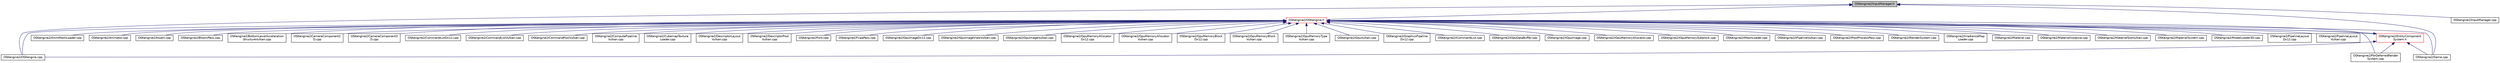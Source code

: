 digraph "OSKengine2/InputManager.h"
{
 // LATEX_PDF_SIZE
  edge [fontname="Helvetica",fontsize="10",labelfontname="Helvetica",labelfontsize="10"];
  node [fontname="Helvetica",fontsize="10",shape=record];
  Node1 [label="OSKengine2/InputManager.h",height=0.2,width=0.4,color="black", fillcolor="grey75", style="filled", fontcolor="black",tooltip=" "];
  Node1 -> Node2 [dir="back",color="midnightblue",fontsize="10",style="solid"];
  Node2 [label="OSKengine2/Game.cpp",height=0.2,width=0.4,color="black", fillcolor="white", style="filled",URL="$_game_8cpp.html",tooltip=" "];
  Node1 -> Node3 [dir="back",color="midnightblue",fontsize="10",style="solid"];
  Node3 [label="OSKengine2/InputManager.cpp",height=0.2,width=0.4,color="black", fillcolor="white", style="filled",URL="$_input_manager_8cpp.html",tooltip=" "];
  Node1 -> Node4 [dir="back",color="midnightblue",fontsize="10",style="solid"];
  Node4 [label="OSKengine2/OSKengine.cpp",height=0.2,width=0.4,color="black", fillcolor="white", style="filled",URL="$_o_s_kengine_8cpp.html",tooltip=" "];
  Node1 -> Node5 [dir="back",color="midnightblue",fontsize="10",style="solid"];
  Node5 [label="OSKengine2/OSKengine.h",height=0.2,width=0.4,color="red", fillcolor="white", style="filled",URL="$_o_s_kengine_8h.html",tooltip=" "];
  Node5 -> Node6 [dir="back",color="midnightblue",fontsize="10",style="solid"];
  Node6 [label="OSKengine2/AnimMeshLoader.cpp",height=0.2,width=0.4,color="black", fillcolor="white", style="filled",URL="$_anim_mesh_loader_8cpp.html",tooltip=" "];
  Node5 -> Node7 [dir="back",color="midnightblue",fontsize="10",style="solid"];
  Node7 [label="OSKengine2/Animator.cpp",height=0.2,width=0.4,color="black", fillcolor="white", style="filled",URL="$_animator_8cpp.html",tooltip=" "];
  Node5 -> Node8 [dir="back",color="midnightblue",fontsize="10",style="solid"];
  Node8 [label="OSKengine2/Assert.cpp",height=0.2,width=0.4,color="black", fillcolor="white", style="filled",URL="$_assert_8cpp.html",tooltip=" "];
  Node5 -> Node9 [dir="back",color="midnightblue",fontsize="10",style="solid"];
  Node9 [label="OSKengine2/BloomPass.cpp",height=0.2,width=0.4,color="black", fillcolor="white", style="filled",URL="$_bloom_pass_8cpp.html",tooltip=" "];
  Node5 -> Node10 [dir="back",color="midnightblue",fontsize="10",style="solid"];
  Node10 [label="OSKengine2/BottomLevelAcceleration\lStructureVulkan.cpp",height=0.2,width=0.4,color="black", fillcolor="white", style="filled",URL="$_bottom_level_acceleration_structure_vulkan_8cpp.html",tooltip=" "];
  Node5 -> Node11 [dir="back",color="midnightblue",fontsize="10",style="solid"];
  Node11 [label="OSKengine2/CameraComponent2\lD.cpp",height=0.2,width=0.4,color="black", fillcolor="white", style="filled",URL="$_camera_component2_d_8cpp.html",tooltip=" "];
  Node5 -> Node12 [dir="back",color="midnightblue",fontsize="10",style="solid"];
  Node12 [label="OSKengine2/CameraComponent3\lD.cpp",height=0.2,width=0.4,color="black", fillcolor="white", style="filled",URL="$_camera_component3_d_8cpp.html",tooltip=" "];
  Node5 -> Node13 [dir="back",color="midnightblue",fontsize="10",style="solid"];
  Node13 [label="OSKengine2/CommandListDx12.cpp",height=0.2,width=0.4,color="black", fillcolor="white", style="filled",URL="$_command_list_dx12_8cpp.html",tooltip=" "];
  Node5 -> Node14 [dir="back",color="midnightblue",fontsize="10",style="solid"];
  Node14 [label="OSKengine2/CommandListVulkan.cpp",height=0.2,width=0.4,color="black", fillcolor="white", style="filled",URL="$_command_list_vulkan_8cpp.html",tooltip=" "];
  Node5 -> Node15 [dir="back",color="midnightblue",fontsize="10",style="solid"];
  Node15 [label="OSKengine2/CommandPoolVulkan.cpp",height=0.2,width=0.4,color="black", fillcolor="white", style="filled",URL="$_command_pool_vulkan_8cpp.html",tooltip=" "];
  Node5 -> Node16 [dir="back",color="midnightblue",fontsize="10",style="solid"];
  Node16 [label="OSKengine2/ComputePipeline\lVulkan.cpp",height=0.2,width=0.4,color="black", fillcolor="white", style="filled",URL="$_compute_pipeline_vulkan_8cpp.html",tooltip=" "];
  Node5 -> Node17 [dir="back",color="midnightblue",fontsize="10",style="solid"];
  Node17 [label="OSKengine2/CubemapTexture\lLoader.cpp",height=0.2,width=0.4,color="black", fillcolor="white", style="filled",URL="$_cubemap_texture_loader_8cpp.html",tooltip=" "];
  Node5 -> Node18 [dir="back",color="midnightblue",fontsize="10",style="solid"];
  Node18 [label="OSKengine2/DescriptorLayout\lVulkan.cpp",height=0.2,width=0.4,color="black", fillcolor="white", style="filled",URL="$_descriptor_layout_vulkan_8cpp.html",tooltip=" "];
  Node5 -> Node19 [dir="back",color="midnightblue",fontsize="10",style="solid"];
  Node19 [label="OSKengine2/DescriptorPool\lVulkan.cpp",height=0.2,width=0.4,color="black", fillcolor="white", style="filled",URL="$_descriptor_pool_vulkan_8cpp.html",tooltip=" "];
  Node5 -> Node20 [dir="back",color="midnightblue",fontsize="10",style="solid"];
  Node20 [label="OSKengine2/EntityComponent\lSystem.h",height=0.2,width=0.4,color="red", fillcolor="white", style="filled",URL="$_entity_component_system_8h.html",tooltip=" "];
  Node20 -> Node2 [dir="back",color="midnightblue",fontsize="10",style="solid"];
  Node20 -> Node4 [dir="back",color="midnightblue",fontsize="10",style="solid"];
  Node20 -> Node5 [dir="back",color="midnightblue",fontsize="10",style="solid"];
  Node20 -> Node22 [dir="back",color="midnightblue",fontsize="10",style="solid"];
  Node22 [label="OSKengine2/PbrDeferredRender\lSystem.cpp",height=0.2,width=0.4,color="black", fillcolor="white", style="filled",URL="$_pbr_deferred_render_system_8cpp.html",tooltip=" "];
  Node5 -> Node30 [dir="back",color="midnightblue",fontsize="10",style="solid"];
  Node30 [label="OSKengine2/Font.cpp",height=0.2,width=0.4,color="black", fillcolor="white", style="filled",URL="$_font_8cpp.html",tooltip=" "];
  Node5 -> Node31 [dir="back",color="midnightblue",fontsize="10",style="solid"];
  Node31 [label="OSKengine2/FxaaPass.cpp",height=0.2,width=0.4,color="black", fillcolor="white", style="filled",URL="$_fxaa_pass_8cpp.html",tooltip=" "];
  Node5 -> Node2 [dir="back",color="midnightblue",fontsize="10",style="solid"];
  Node5 -> Node32 [dir="back",color="midnightblue",fontsize="10",style="solid"];
  Node32 [label="OSKengine2/GpuImageDx12.cpp",height=0.2,width=0.4,color="black", fillcolor="white", style="filled",URL="$_gpu_image_dx12_8cpp.html",tooltip=" "];
  Node5 -> Node33 [dir="back",color="midnightblue",fontsize="10",style="solid"];
  Node33 [label="OSKengine2/GpuImageViewVulkan.cpp",height=0.2,width=0.4,color="black", fillcolor="white", style="filled",URL="$_gpu_image_view_vulkan_8cpp.html",tooltip=" "];
  Node5 -> Node34 [dir="back",color="midnightblue",fontsize="10",style="solid"];
  Node34 [label="OSKengine2/GpuImageVulkan.cpp",height=0.2,width=0.4,color="black", fillcolor="white", style="filled",URL="$_gpu_image_vulkan_8cpp.html",tooltip=" "];
  Node5 -> Node35 [dir="back",color="midnightblue",fontsize="10",style="solid"];
  Node35 [label="OSKengine2/GpuMemoryAllocator\lDx12.cpp",height=0.2,width=0.4,color="black", fillcolor="white", style="filled",URL="$_gpu_memory_allocator_dx12_8cpp.html",tooltip=" "];
  Node5 -> Node36 [dir="back",color="midnightblue",fontsize="10",style="solid"];
  Node36 [label="OSKengine2/GpuMemoryAllocator\lVulkan.cpp",height=0.2,width=0.4,color="black", fillcolor="white", style="filled",URL="$_gpu_memory_allocator_vulkan_8cpp.html",tooltip=" "];
  Node5 -> Node37 [dir="back",color="midnightblue",fontsize="10",style="solid"];
  Node37 [label="OSKengine2/GpuMemoryBlock\lDx12.cpp",height=0.2,width=0.4,color="black", fillcolor="white", style="filled",URL="$_gpu_memory_block_dx12_8cpp.html",tooltip=" "];
  Node5 -> Node38 [dir="back",color="midnightblue",fontsize="10",style="solid"];
  Node38 [label="OSKengine2/GpuMemoryBlock\lVulkan.cpp",height=0.2,width=0.4,color="black", fillcolor="white", style="filled",URL="$_gpu_memory_block_vulkan_8cpp.html",tooltip=" "];
  Node5 -> Node39 [dir="back",color="midnightblue",fontsize="10",style="solid"];
  Node39 [label="OSKengine2/GpuMemoryType\lVulkan.cpp",height=0.2,width=0.4,color="black", fillcolor="white", style="filled",URL="$_gpu_memory_type_vulkan_8cpp.html",tooltip=" "];
  Node5 -> Node40 [dir="back",color="midnightblue",fontsize="10",style="solid"];
  Node40 [label="OSKengine2/GpuVulkan.cpp",height=0.2,width=0.4,color="black", fillcolor="white", style="filled",URL="$_gpu_vulkan_8cpp.html",tooltip=" "];
  Node5 -> Node41 [dir="back",color="midnightblue",fontsize="10",style="solid"];
  Node41 [label="OSKengine2/GraphicsPipeline\lDx12.cpp",height=0.2,width=0.4,color="black", fillcolor="white", style="filled",URL="$_graphics_pipeline_dx12_8cpp.html",tooltip=" "];
  Node5 -> Node42 [dir="back",color="midnightblue",fontsize="10",style="solid"];
  Node42 [label="OSKengine2/ICommandList.cpp",height=0.2,width=0.4,color="black", fillcolor="white", style="filled",URL="$_i_command_list_8cpp.html",tooltip=" "];
  Node5 -> Node43 [dir="back",color="midnightblue",fontsize="10",style="solid"];
  Node43 [label="OSKengine2/IGpuDataBuffer.cpp",height=0.2,width=0.4,color="black", fillcolor="white", style="filled",URL="$_i_gpu_data_buffer_8cpp.html",tooltip=" "];
  Node5 -> Node44 [dir="back",color="midnightblue",fontsize="10",style="solid"];
  Node44 [label="OSKengine2/IGpuImage.cpp",height=0.2,width=0.4,color="black", fillcolor="white", style="filled",URL="$_i_gpu_image_8cpp.html",tooltip=" "];
  Node5 -> Node45 [dir="back",color="midnightblue",fontsize="10",style="solid"];
  Node45 [label="OSKengine2/IGpuMemoryAllocator.cpp",height=0.2,width=0.4,color="black", fillcolor="white", style="filled",URL="$_i_gpu_memory_allocator_8cpp.html",tooltip=" "];
  Node5 -> Node46 [dir="back",color="midnightblue",fontsize="10",style="solid"];
  Node46 [label="OSKengine2/IGpuMemorySubblock.cpp",height=0.2,width=0.4,color="black", fillcolor="white", style="filled",URL="$_i_gpu_memory_subblock_8cpp.html",tooltip=" "];
  Node5 -> Node47 [dir="back",color="midnightblue",fontsize="10",style="solid"];
  Node47 [label="OSKengine2/IMeshLoader.cpp",height=0.2,width=0.4,color="black", fillcolor="white", style="filled",URL="$_i_mesh_loader_8cpp.html",tooltip=" "];
  Node5 -> Node48 [dir="back",color="midnightblue",fontsize="10",style="solid"];
  Node48 [label="OSKengine2/IPipelineVulkan.cpp",height=0.2,width=0.4,color="black", fillcolor="white", style="filled",URL="$_i_pipeline_vulkan_8cpp.html",tooltip=" "];
  Node5 -> Node49 [dir="back",color="midnightblue",fontsize="10",style="solid"];
  Node49 [label="OSKengine2/IPostProcessPass.cpp",height=0.2,width=0.4,color="black", fillcolor="white", style="filled",URL="$_i_post_process_pass_8cpp.html",tooltip=" "];
  Node5 -> Node50 [dir="back",color="midnightblue",fontsize="10",style="solid"];
  Node50 [label="OSKengine2/IRenderSystem.cpp",height=0.2,width=0.4,color="black", fillcolor="white", style="filled",URL="$_i_render_system_8cpp.html",tooltip=" "];
  Node5 -> Node51 [dir="back",color="midnightblue",fontsize="10",style="solid"];
  Node51 [label="OSKengine2/IrradianceMap\lLoader.cpp",height=0.2,width=0.4,color="black", fillcolor="white", style="filled",URL="$_irradiance_map_loader_8cpp.html",tooltip=" "];
  Node5 -> Node52 [dir="back",color="midnightblue",fontsize="10",style="solid"];
  Node52 [label="OSKengine2/Material.cpp",height=0.2,width=0.4,color="black", fillcolor="white", style="filled",URL="$_material_8cpp.html",tooltip=" "];
  Node5 -> Node53 [dir="back",color="midnightblue",fontsize="10",style="solid"];
  Node53 [label="OSKengine2/MaterialInstance.cpp",height=0.2,width=0.4,color="black", fillcolor="white", style="filled",URL="$_material_instance_8cpp.html",tooltip=" "];
  Node5 -> Node54 [dir="back",color="midnightblue",fontsize="10",style="solid"];
  Node54 [label="OSKengine2/MaterialSlotVulkan.cpp",height=0.2,width=0.4,color="black", fillcolor="white", style="filled",URL="$_material_slot_vulkan_8cpp.html",tooltip=" "];
  Node5 -> Node55 [dir="back",color="midnightblue",fontsize="10",style="solid"];
  Node55 [label="OSKengine2/MaterialSystem.cpp",height=0.2,width=0.4,color="black", fillcolor="white", style="filled",URL="$_material_system_8cpp.html",tooltip=" "];
  Node5 -> Node56 [dir="back",color="midnightblue",fontsize="10",style="solid"];
  Node56 [label="OSKengine2/ModelLoader3D.cpp",height=0.2,width=0.4,color="black", fillcolor="white", style="filled",URL="$_model_loader3_d_8cpp.html",tooltip=" "];
  Node5 -> Node4 [dir="back",color="midnightblue",fontsize="10",style="solid"];
  Node5 -> Node22 [dir="back",color="midnightblue",fontsize="10",style="solid"];
  Node5 -> Node57 [dir="back",color="midnightblue",fontsize="10",style="solid"];
  Node57 [label="OSKengine2/PipelineLayout\lDx12.cpp",height=0.2,width=0.4,color="black", fillcolor="white", style="filled",URL="$_pipeline_layout_dx12_8cpp.html",tooltip=" "];
  Node5 -> Node58 [dir="back",color="midnightblue",fontsize="10",style="solid"];
  Node58 [label="OSKengine2/PipelineLayout\lVulkan.cpp",height=0.2,width=0.4,color="black", fillcolor="white", style="filled",URL="$_pipeline_layout_vulkan_8cpp.html",tooltip=" "];
}

